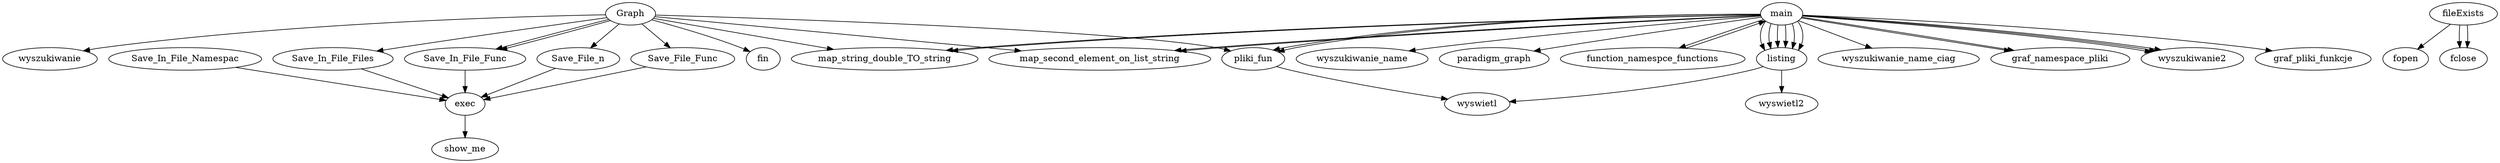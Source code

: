digraph files_graph
{
"Graph"->"wyszukiwanie"
"Graph"->"Save_In_File_Files"
"Graph"->"fin"
"Graph"->"Save_In_File_Func"
"Graph"->"Save_In_File_Func"
"Graph"->"Save_File_n"
"Graph"->"map_string_double_TO_string"
"Graph"->"map_second_element_on_list_string"
"Graph"->"pliki_fun"
"Graph"->"Save_File_Func"
"Save_File_Func"->"exec"
"Save_File_n"->"exec"
"Save_In_File_Files"->"exec"
"Save_In_File_Func"->"exec"
"Save_In_File_Namespac"->"exec"
"exec"->"show_me"
"fileExists"->"fopen"
"fileExists"->"fclose"
"fileExists"->"fclose"
"function_namespce_functions"->"main"
"listing"->"wyswietl2"
"listing"->"wyswietl"
"main"->"listing"
"main"->"listing"
"main"->"wyszukiwanie_name_ciag"
"main"->"graf_namespace_pliki"
"main"->"listing"
"main"->"wyszukiwanie2"
"main"->"listing"
"main"->"wyszukiwanie2"
"main"->"map_string_double_TO_string"
"main"->"map_second_element_on_list_string"
"main"->"pliki_fun"
"main"->"graf_pliki_funkcje"
"main"->"listing"
"main"->"wyszukiwanie_name"
"main"->"graf_namespace_pliki"
"main"->"listing"
"main"->"wyszukiwanie2"
"main"->"map_string_double_TO_string"
"main"->"map_second_element_on_list_string"
"main"->"pliki_fun"
"main"->"function_namespce_functions"
"main"->"paradigm_graph"
"pliki_fun"->"wyswietl"
}